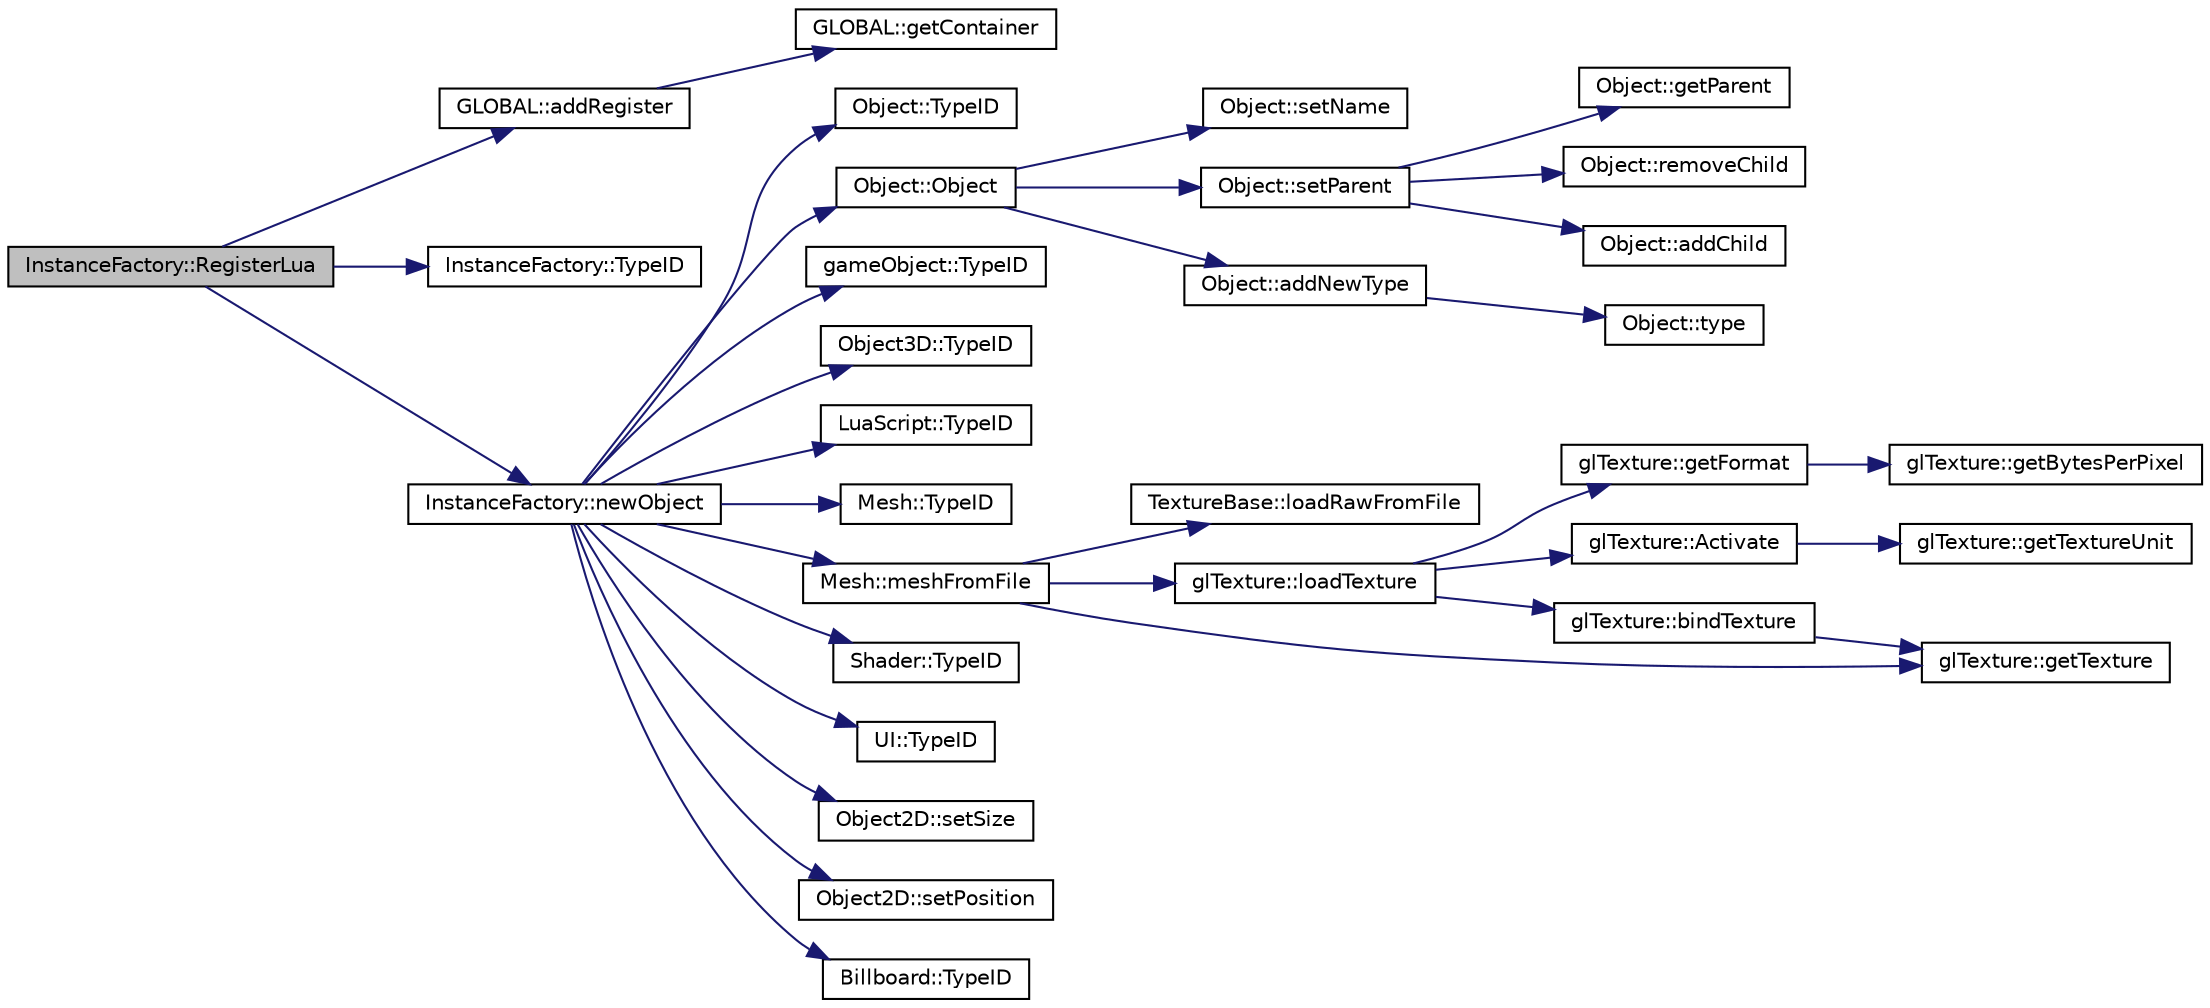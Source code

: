 digraph "InstanceFactory::RegisterLua"
{
  edge [fontname="Helvetica",fontsize="10",labelfontname="Helvetica",labelfontsize="10"];
  node [fontname="Helvetica",fontsize="10",shape=record];
  rankdir="LR";
  Node1 [label="InstanceFactory::RegisterLua",height=0.2,width=0.4,color="black", fillcolor="grey75", style="filled", fontcolor="black"];
  Node1 -> Node2 [color="midnightblue",fontsize="10",style="solid",fontname="Helvetica"];
  Node2 [label="GLOBAL::addRegister",height=0.2,width=0.4,color="black", fillcolor="white", style="filled",URL="$namespace_g_l_o_b_a_l.html#a232ab9edd3a847771c8ab47813a21c14"];
  Node2 -> Node3 [color="midnightblue",fontsize="10",style="solid",fontname="Helvetica"];
  Node3 [label="GLOBAL::getContainer",height=0.2,width=0.4,color="black", fillcolor="white", style="filled",URL="$namespace_g_l_o_b_a_l.html#a48421068f5a2961b446e71f3dba107e1"];
  Node1 -> Node4 [color="midnightblue",fontsize="10",style="solid",fontname="Helvetica"];
  Node4 [label="InstanceFactory::TypeID",height=0.2,width=0.4,color="black", fillcolor="white", style="filled",URL="$class_instance_factory.html#a29ad3aba2041d1c0c30f5a4650f44039"];
  Node1 -> Node5 [color="midnightblue",fontsize="10",style="solid",fontname="Helvetica"];
  Node5 [label="InstanceFactory::newObject",height=0.2,width=0.4,color="black", fillcolor="white", style="filled",URL="$class_instance_factory.html#a4cb598ffcfd2b706a1a1f336553a0449"];
  Node5 -> Node6 [color="midnightblue",fontsize="10",style="solid",fontname="Helvetica"];
  Node6 [label="Object::TypeID",height=0.2,width=0.4,color="black", fillcolor="white", style="filled",URL="$class_object.html#adbb5326be3714f3ec41e783350ba9db0"];
  Node5 -> Node7 [color="midnightblue",fontsize="10",style="solid",fontname="Helvetica"];
  Node7 [label="Object::Object",height=0.2,width=0.4,color="black", fillcolor="white", style="filled",URL="$class_object.html#a40860402e64d8008fb42329df7097cdb"];
  Node7 -> Node8 [color="midnightblue",fontsize="10",style="solid",fontname="Helvetica"];
  Node8 [label="Object::setName",height=0.2,width=0.4,color="black", fillcolor="white", style="filled",URL="$class_object.html#a741baf738c82a3f9186d7ff1374c3763"];
  Node7 -> Node9 [color="midnightblue",fontsize="10",style="solid",fontname="Helvetica"];
  Node9 [label="Object::setParent",height=0.2,width=0.4,color="black", fillcolor="white", style="filled",URL="$class_object.html#ac9bc4638b6bbf57b9421f58f87d1c5ac"];
  Node9 -> Node10 [color="midnightblue",fontsize="10",style="solid",fontname="Helvetica"];
  Node10 [label="Object::getParent",height=0.2,width=0.4,color="black", fillcolor="white", style="filled",URL="$class_object.html#adf49dfc9ded6c7b527c40518bf8e7565"];
  Node9 -> Node11 [color="midnightblue",fontsize="10",style="solid",fontname="Helvetica"];
  Node11 [label="Object::removeChild",height=0.2,width=0.4,color="black", fillcolor="white", style="filled",URL="$class_object.html#af10570c0792e70b6a135af53559f9e19"];
  Node9 -> Node12 [color="midnightblue",fontsize="10",style="solid",fontname="Helvetica"];
  Node12 [label="Object::addChild",height=0.2,width=0.4,color="black", fillcolor="white", style="filled",URL="$class_object.html#a599e52a38e2a5e605d4247393f941ab9"];
  Node7 -> Node13 [color="midnightblue",fontsize="10",style="solid",fontname="Helvetica"];
  Node13 [label="Object::addNewType",height=0.2,width=0.4,color="black", fillcolor="white", style="filled",URL="$class_object.html#acb87dc6630fa84f6054249db34cf682d"];
  Node13 -> Node14 [color="midnightblue",fontsize="10",style="solid",fontname="Helvetica"];
  Node14 [label="Object::type",height=0.2,width=0.4,color="black", fillcolor="white", style="filled",URL="$class_object.html#a4433fd7d9d5f2806e9b21a9dda623e51"];
  Node5 -> Node15 [color="midnightblue",fontsize="10",style="solid",fontname="Helvetica"];
  Node15 [label="gameObject::TypeID",height=0.2,width=0.4,color="black", fillcolor="white", style="filled",URL="$classgame_object.html#a0ff9653c4e9541b37f42b02eb564a141"];
  Node5 -> Node16 [color="midnightblue",fontsize="10",style="solid",fontname="Helvetica"];
  Node16 [label="Object3D::TypeID",height=0.2,width=0.4,color="black", fillcolor="white", style="filled",URL="$class_object3_d.html#ab02e3662bcf92afc53d2faff19aa1e74"];
  Node5 -> Node17 [color="midnightblue",fontsize="10",style="solid",fontname="Helvetica"];
  Node17 [label="LuaScript::TypeID",height=0.2,width=0.4,color="black", fillcolor="white", style="filled",URL="$class_lua_script.html#a554af86c471f69b641f46a0e8b138114"];
  Node5 -> Node18 [color="midnightblue",fontsize="10",style="solid",fontname="Helvetica"];
  Node18 [label="Mesh::TypeID",height=0.2,width=0.4,color="black", fillcolor="white", style="filled",URL="$class_mesh.html#a248d30b3d8ab618f2ca270e85513c46a"];
  Node5 -> Node19 [color="midnightblue",fontsize="10",style="solid",fontname="Helvetica"];
  Node19 [label="Mesh::meshFromFile",height=0.2,width=0.4,color="black", fillcolor="white", style="filled",URL="$class_mesh.html#a5498f92c6d777f2e64d6e671f6f5a8ae"];
  Node19 -> Node20 [color="midnightblue",fontsize="10",style="solid",fontname="Helvetica"];
  Node20 [label="TextureBase::loadRawFromFile",height=0.2,width=0.4,color="black", fillcolor="white", style="filled",URL="$class_texture_base.html#a19872c1788fd3f88baac18b386790b16"];
  Node19 -> Node21 [color="midnightblue",fontsize="10",style="solid",fontname="Helvetica"];
  Node21 [label="glTexture::loadTexture",height=0.2,width=0.4,color="black", fillcolor="white", style="filled",URL="$classgl_texture.html#aa6d49727fc5e8f837ede6b3e6ccc3f16"];
  Node21 -> Node22 [color="midnightblue",fontsize="10",style="solid",fontname="Helvetica"];
  Node22 [label="glTexture::getFormat",height=0.2,width=0.4,color="black", fillcolor="white", style="filled",URL="$classgl_texture.html#ad049bb37a6145698806b1ed433bcca6b"];
  Node22 -> Node23 [color="midnightblue",fontsize="10",style="solid",fontname="Helvetica"];
  Node23 [label="glTexture::getBytesPerPixel",height=0.2,width=0.4,color="black", fillcolor="white", style="filled",URL="$classgl_texture.html#a0c4c576307a7fd0dee5ed58c4cf695b8"];
  Node21 -> Node24 [color="midnightblue",fontsize="10",style="solid",fontname="Helvetica"];
  Node24 [label="glTexture::Activate",height=0.2,width=0.4,color="black", fillcolor="white", style="filled",URL="$classgl_texture.html#a264f2530134bb74518e50084df583388"];
  Node24 -> Node25 [color="midnightblue",fontsize="10",style="solid",fontname="Helvetica"];
  Node25 [label="glTexture::getTextureUnit",height=0.2,width=0.4,color="black", fillcolor="white", style="filled",URL="$classgl_texture.html#aeb48c943a393d2d24a3da2ae2141e3d0"];
  Node21 -> Node26 [color="midnightblue",fontsize="10",style="solid",fontname="Helvetica"];
  Node26 [label="glTexture::bindTexture",height=0.2,width=0.4,color="black", fillcolor="white", style="filled",URL="$classgl_texture.html#a4a57ea63b651bce11285385a8d70f2e8"];
  Node26 -> Node27 [color="midnightblue",fontsize="10",style="solid",fontname="Helvetica"];
  Node27 [label="glTexture::getTexture",height=0.2,width=0.4,color="black", fillcolor="white", style="filled",URL="$classgl_texture.html#a183fc773fc658f700b860249b15089aa"];
  Node19 -> Node27 [color="midnightblue",fontsize="10",style="solid",fontname="Helvetica"];
  Node5 -> Node28 [color="midnightblue",fontsize="10",style="solid",fontname="Helvetica"];
  Node28 [label="Shader::TypeID",height=0.2,width=0.4,color="black", fillcolor="white", style="filled",URL="$class_shader.html#adc5f9e3e09c91e982a5abb2840f799f6"];
  Node5 -> Node29 [color="midnightblue",fontsize="10",style="solid",fontname="Helvetica"];
  Node29 [label="UI::TypeID",height=0.2,width=0.4,color="black", fillcolor="white", style="filled",URL="$class_u_i.html#ae0dcb4eaa24e10dcd91479ecfacb4a4f"];
  Node5 -> Node30 [color="midnightblue",fontsize="10",style="solid",fontname="Helvetica"];
  Node30 [label="Object2D::setSize",height=0.2,width=0.4,color="black", fillcolor="white", style="filled",URL="$class_object2_d.html#afa8b619ee0ea9f4cf5dc8727b3743bf7"];
  Node5 -> Node31 [color="midnightblue",fontsize="10",style="solid",fontname="Helvetica"];
  Node31 [label="Object2D::setPosition",height=0.2,width=0.4,color="black", fillcolor="white", style="filled",URL="$class_object2_d.html#a70cb67776c2e987f5fa7afba98375a13"];
  Node5 -> Node32 [color="midnightblue",fontsize="10",style="solid",fontname="Helvetica"];
  Node32 [label="Billboard::TypeID",height=0.2,width=0.4,color="black", fillcolor="white", style="filled",URL="$class_billboard.html#a1955176fd12ed1505b3db6d6ae6479a9"];
}
